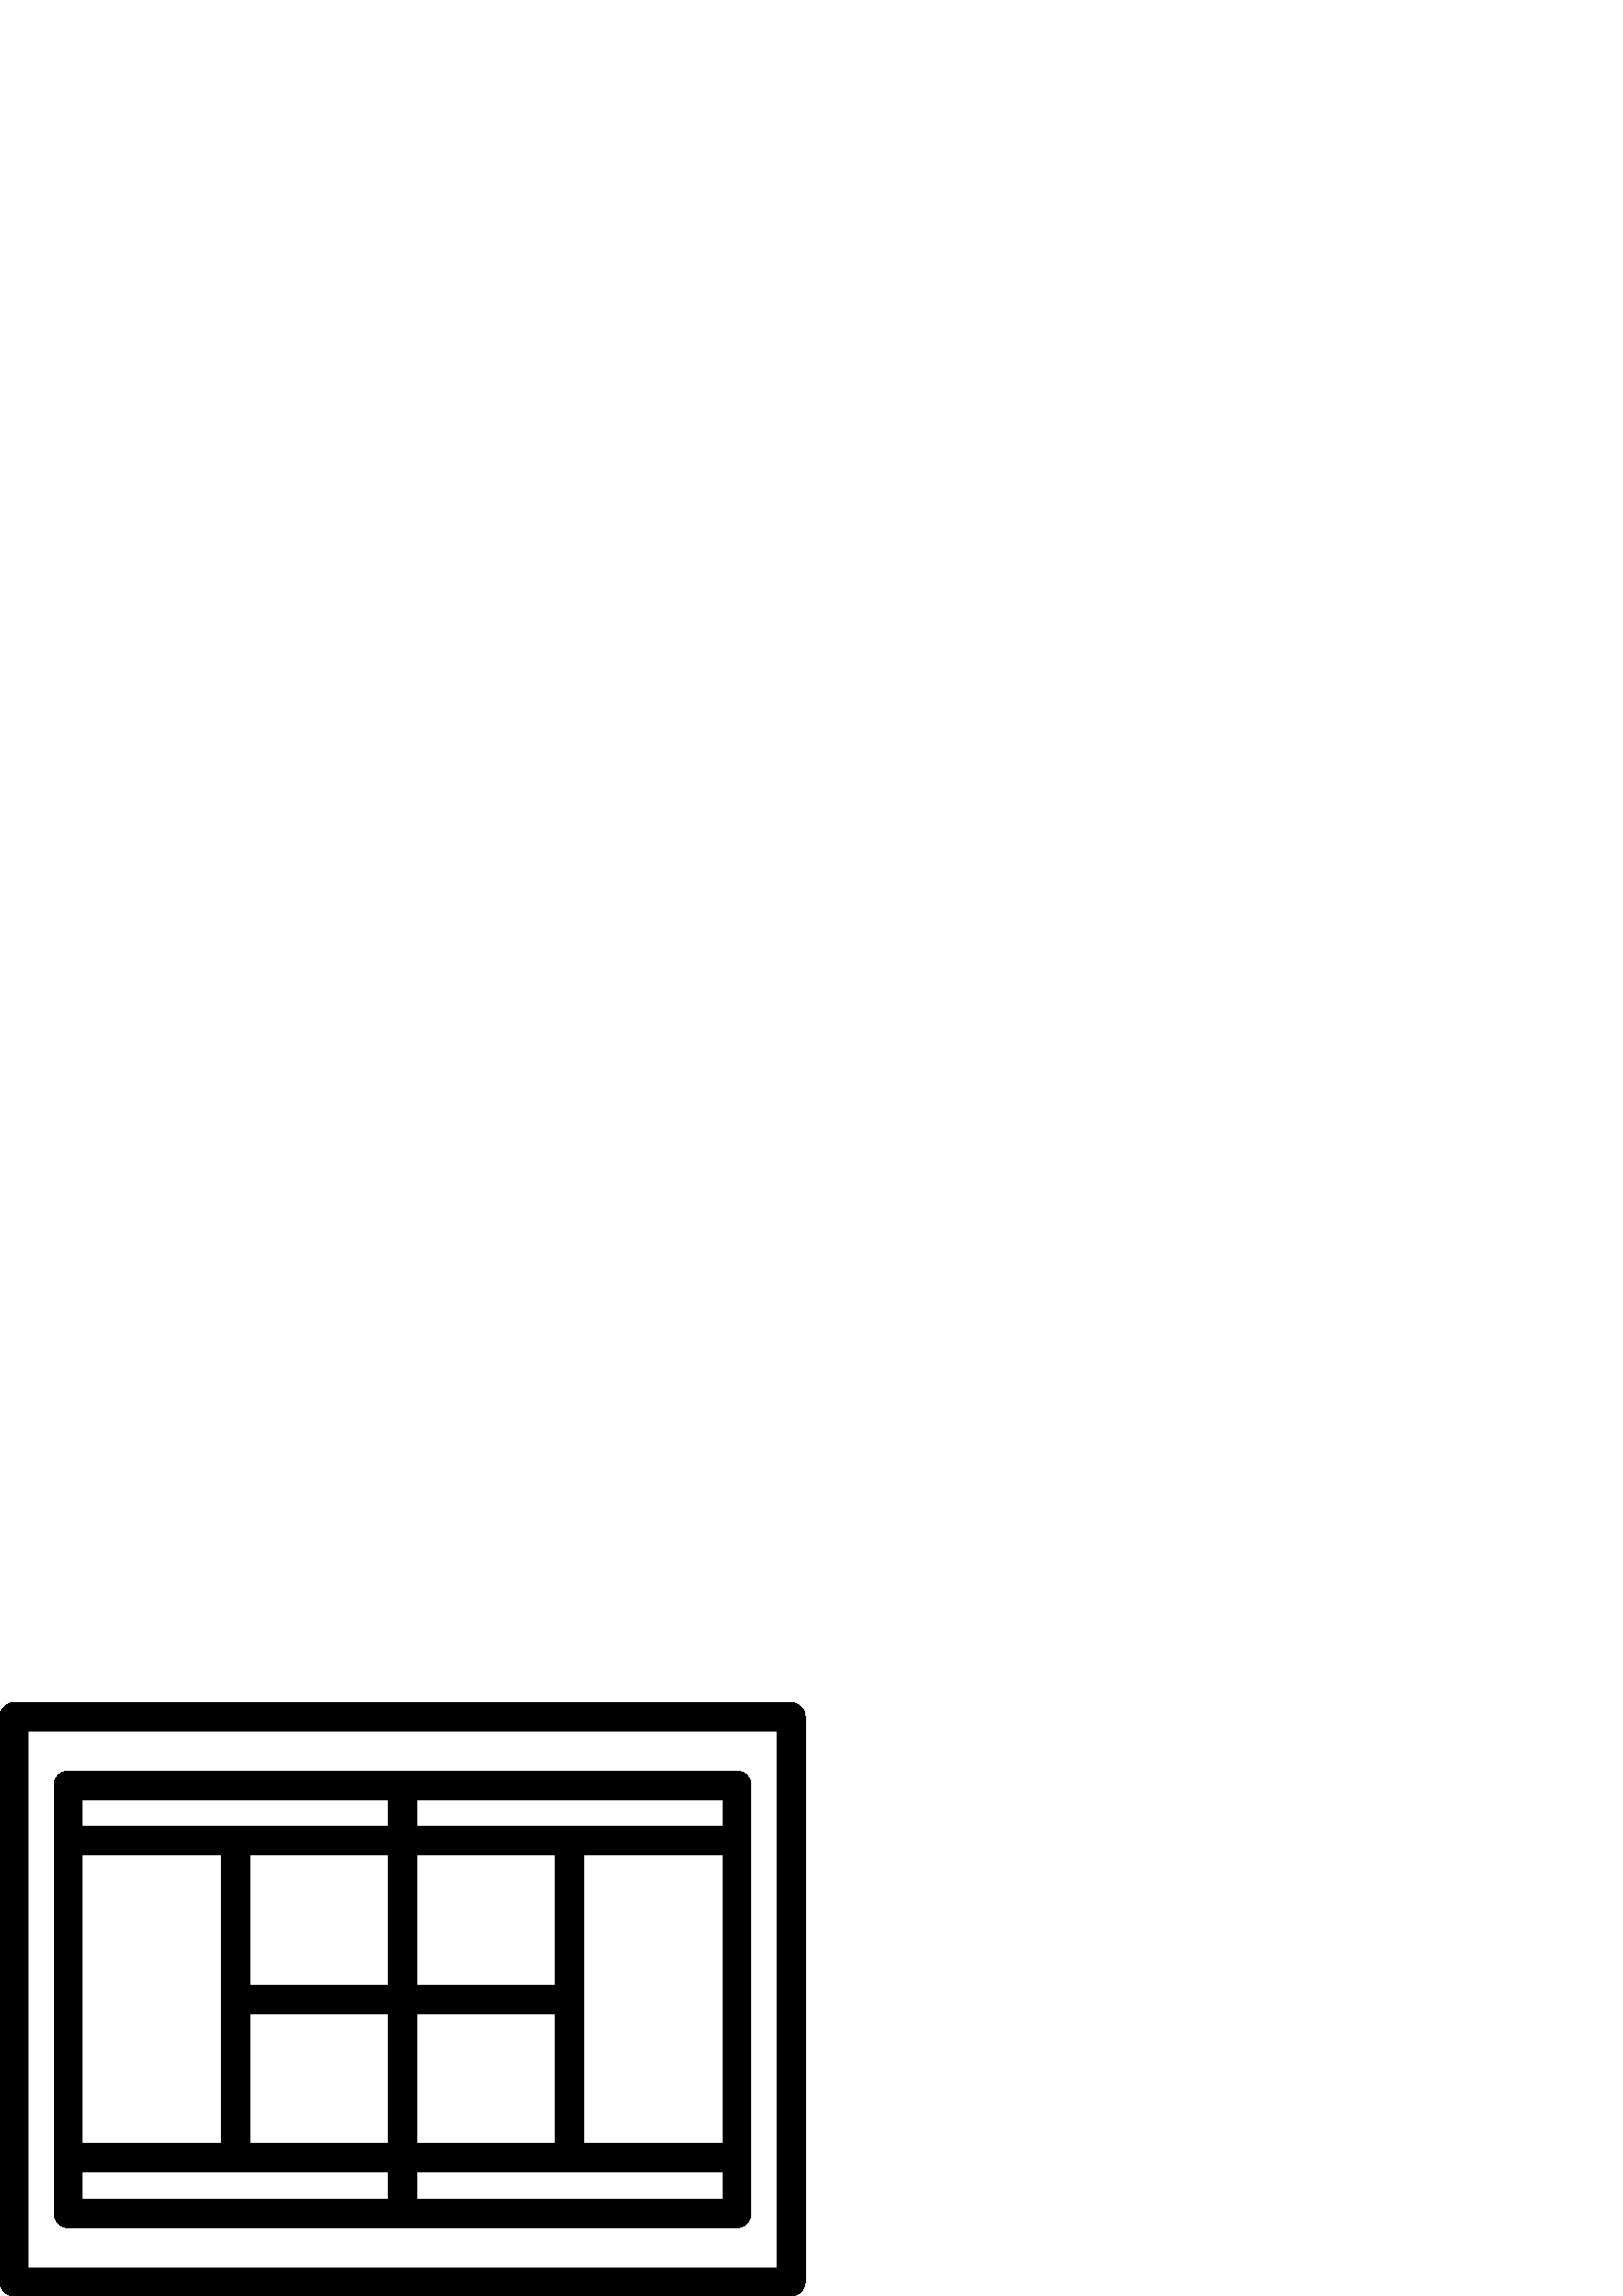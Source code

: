 %!PS-Adobe-3.0 EPSF-3.0
%%Pages: 1
%%BoundingBox: 0 -1 296 218
%%DocumentData: Clean7Bit
%%LanguageLevel: 2
%%EndComments
%%BeginProlog
/cairo_eps_state save def
/dict_count countdictstack def
/op_count count 1 sub def
userdict begin
/q { gsave } bind def
/Q { grestore } bind def
/cm { 6 array astore concat } bind def
/w { setlinewidth } bind def
/J { setlinecap } bind def
/j { setlinejoin } bind def
/M { setmiterlimit } bind def
/d { setdash } bind def
/m { moveto } bind def
/l { lineto } bind def
/c { curveto } bind def
/h { closepath } bind def
/re { exch dup neg 3 1 roll 5 3 roll moveto 0 rlineto
      0 exch rlineto 0 rlineto closepath } bind def
/S { stroke } bind def
/f { fill } bind def
/f* { eofill } bind def
/n { newpath } bind def
/W { clip } bind def
/W* { eoclip } bind def
/BT { } bind def
/ET { } bind def
/pdfmark where { pop globaldict /?pdfmark /exec load put }
    { globaldict begin /?pdfmark /pop load def /pdfmark
    /cleartomark load def end } ifelse
/BDC { mark 3 1 roll /BDC pdfmark } bind def
/EMC { mark /EMC pdfmark } bind def
/cairo_store_point { /cairo_point_y exch def /cairo_point_x exch def } def
/Tj { show currentpoint cairo_store_point } bind def
/TJ {
  {
    dup
    type /stringtype eq
    { show } { -0.001 mul 0 cairo_font_matrix dtransform rmoveto } ifelse
  } forall
  currentpoint cairo_store_point
} bind def
/cairo_selectfont { cairo_font_matrix aload pop pop pop 0 0 6 array astore
    cairo_font exch selectfont cairo_point_x cairo_point_y moveto } bind def
/Tf { pop /cairo_font exch def /cairo_font_matrix where
      { pop cairo_selectfont } if } bind def
/Td { matrix translate cairo_font_matrix matrix concatmatrix dup
      /cairo_font_matrix exch def dup 4 get exch 5 get cairo_store_point
      /cairo_font where { pop cairo_selectfont } if } bind def
/Tm { 2 copy 8 2 roll 6 array astore /cairo_font_matrix exch def
      cairo_store_point /cairo_font where { pop cairo_selectfont } if } bind def
/g { setgray } bind def
/rg { setrgbcolor } bind def
/d1 { setcachedevice } bind def
%%EndProlog
%%Page: 1 1
%%BeginPageSetup
%%PageBoundingBox: 0 -1 296 218
%%EndPageSetup
q 0 -1 296 219 rectclip q
0 217.619 296 -218 re W n
0 g
25.023 25.104 m 270.18 25.104 l 273.055 25.104 275.379 27.432 275.379 
30.307 c 275.379 187.315 l 275.379 190.186 273.055 192.514 270.18 
192.514 c 25.023 192.514 l 22.152 192.514 19.824 190.186 19.824 187.315 
c 19.824 30.303 l 19.824 27.432 22.152 25.104 25.023 25.104 c h
30.223 45.467 m 142.402 45.467 l 142.402 35.506 l 30.223 35.506 l h
91.512 103.611 m 142.402 103.611 l 142.402 55.865 l 91.512 55.865 l h
152.801 103.611 m 203.691 103.611 l 203.691 55.865 l 152.801 55.865 l h
214.09 161.752 m 264.98 161.752 l 264.98 55.865 l 214.09 55.865 l h
203.691 114.01 m 152.801 114.01 l 152.801 161.752 l 203.691 161.752 l h
142.402 114.01 m 91.512 114.01 l 91.512 161.752 l 142.402 161.752 l h
81.113 55.865 m 30.223 55.865 l 30.223 161.752 l 81.113 161.752 l h
152.801 35.506 m 152.801 45.467 l 264.98 45.467 l 264.98 35.506 l h
264.98 172.154 m 152.801 172.154 l 152.801 182.115 l 264.98 182.115 l h
142.402 182.115 m 142.402 172.154 l 30.223 172.154 l 30.223 182.115 l h
142.402 182.115 m f
290.004 217.619 m 5.199 217.619 l 2.328 217.619 0 215.291 0 212.42 c 0 
5.201 l 0 2.326 2.328 -0.002 5.199 -0.002 c 290.004 -0.002 l 292.875 
-0.002 295.203 2.326 295.203 5.201 c 295.203 212.42 l 295.203 215.291 
292.875 217.619 290.004 217.619 c h
284.805 10.4 m 10.398 10.4 l 10.398 207.221 l 284.805 207.221 l h
284.805 10.4 m f
Q Q
showpage
%%Trailer
count op_count sub {pop} repeat
countdictstack dict_count sub {end} repeat
cairo_eps_state restore
%%EOF

